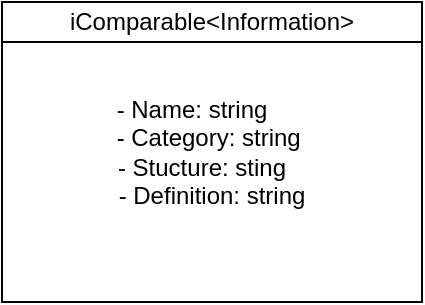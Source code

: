 <mxfile version="21.3.2" type="device">
  <diagram name="Page-1" id="k7GVwX07ANCh5AgOesCd">
    <mxGraphModel dx="1434" dy="764" grid="1" gridSize="10" guides="1" tooltips="1" connect="1" arrows="1" fold="1" page="1" pageScale="1" pageWidth="850" pageHeight="1100" math="0" shadow="0">
      <root>
        <mxCell id="0" />
        <mxCell id="1" parent="0" />
        <mxCell id="rUppMEu6KaGJR15S17rw-1" value="&lt;div style=&quot;&quot;&gt;&lt;span style=&quot;background-color: initial;&quot;&gt;- Name: string&amp;nbsp; &amp;nbsp; &amp;nbsp;&amp;nbsp;&lt;/span&gt;&lt;/div&gt;&lt;div style=&quot;&quot;&gt;&lt;span style=&quot;background-color: initial;&quot;&gt;- Category: string&amp;nbsp;&lt;/span&gt;&lt;/div&gt;&lt;div style=&quot;&quot;&gt;&lt;span style=&quot;background-color: initial;&quot;&gt;- Stucture: sting&amp;nbsp; &amp;nbsp;&lt;/span&gt;&lt;/div&gt;&lt;div style=&quot;&quot;&gt;&lt;span style=&quot;background-color: initial;&quot;&gt;- Definition: string&lt;/span&gt;&lt;/div&gt;" style="rounded=0;whiteSpace=wrap;html=1;align=center;" parent="1" vertex="1">
          <mxGeometry x="170" y="120" width="210" height="150" as="geometry" />
        </mxCell>
        <mxCell id="rUppMEu6KaGJR15S17rw-2" value="iComparable&amp;lt;Information&amp;gt;" style="rounded=0;whiteSpace=wrap;html=1;" parent="1" vertex="1">
          <mxGeometry x="170" y="120" width="210" height="20" as="geometry" />
        </mxCell>
      </root>
    </mxGraphModel>
  </diagram>
</mxfile>
